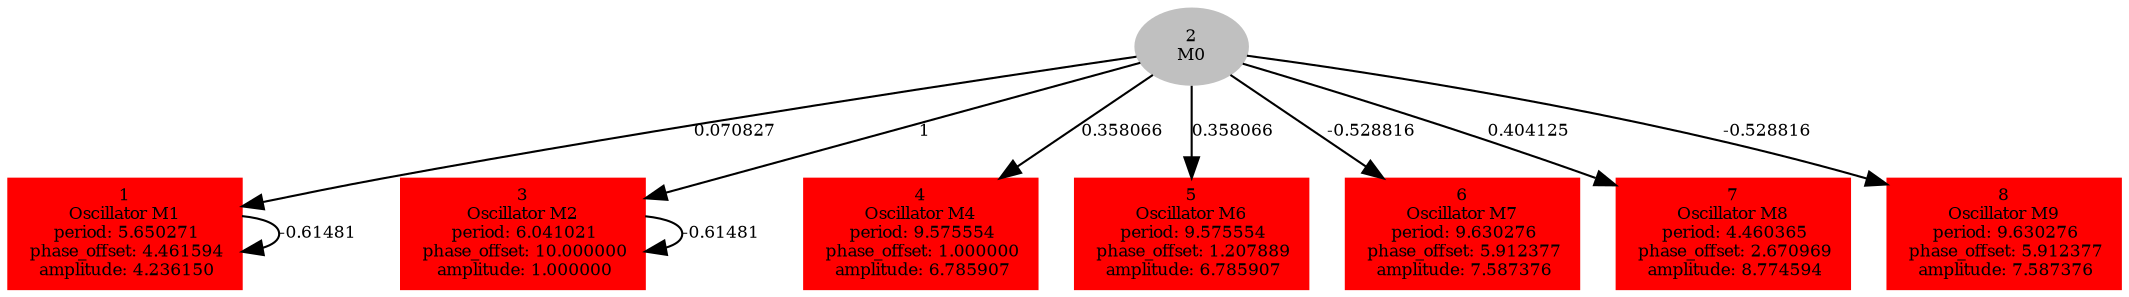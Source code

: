  digraph g{ forcelabels=true;
1 [label=<1<BR />Oscillator M1<BR /> period: 5.650271<BR /> phase_offset: 4.461594<BR /> amplitude: 4.236150>, shape=box,color=red,style=filled,fontsize=8];2[label=<2<BR/>M0>,color="grey",style=filled,fontsize=8];
3 [label=<3<BR />Oscillator M2<BR /> period: 6.041021<BR /> phase_offset: 10.000000<BR /> amplitude: 1.000000>, shape=box,color=red,style=filled,fontsize=8];4 [label=<4<BR />Oscillator M4<BR /> period: 9.575554<BR /> phase_offset: 1.000000<BR /> amplitude: 6.785907>, shape=box,color=red,style=filled,fontsize=8];5 [label=<5<BR />Oscillator M6<BR /> period: 9.575554<BR /> phase_offset: 1.207889<BR /> amplitude: 6.785907>, shape=box,color=red,style=filled,fontsize=8];6 [label=<6<BR />Oscillator M7<BR /> period: 9.630276<BR /> phase_offset: 5.912377<BR /> amplitude: 7.587376>, shape=box,color=red,style=filled,fontsize=8];7 [label=<7<BR />Oscillator M8<BR /> period: 4.460365<BR /> phase_offset: 2.670969<BR /> amplitude: 8.774594>, shape=box,color=red,style=filled,fontsize=8];8 [label=<8<BR />Oscillator M9<BR /> period: 9.630276<BR /> phase_offset: 5.912377<BR /> amplitude: 7.587376>, shape=box,color=red,style=filled,fontsize=8];1 -> 1[label="-0.61481 ",fontsize="8"];
2 -> 1[label="0.070827 ",fontsize="8"];
2 -> 3[label="1 ",fontsize="8"];
2 -> 4[label="0.358066 ",fontsize="8"];
2 -> 5[label="0.358066 ",fontsize="8"];
2 -> 6[label="-0.528816 ",fontsize="8"];
2 -> 7[label="0.404125 ",fontsize="8"];
2 -> 8[label="-0.528816 ",fontsize="8"];
3 -> 3[label="-0.61481 ",fontsize="8"];
 }
